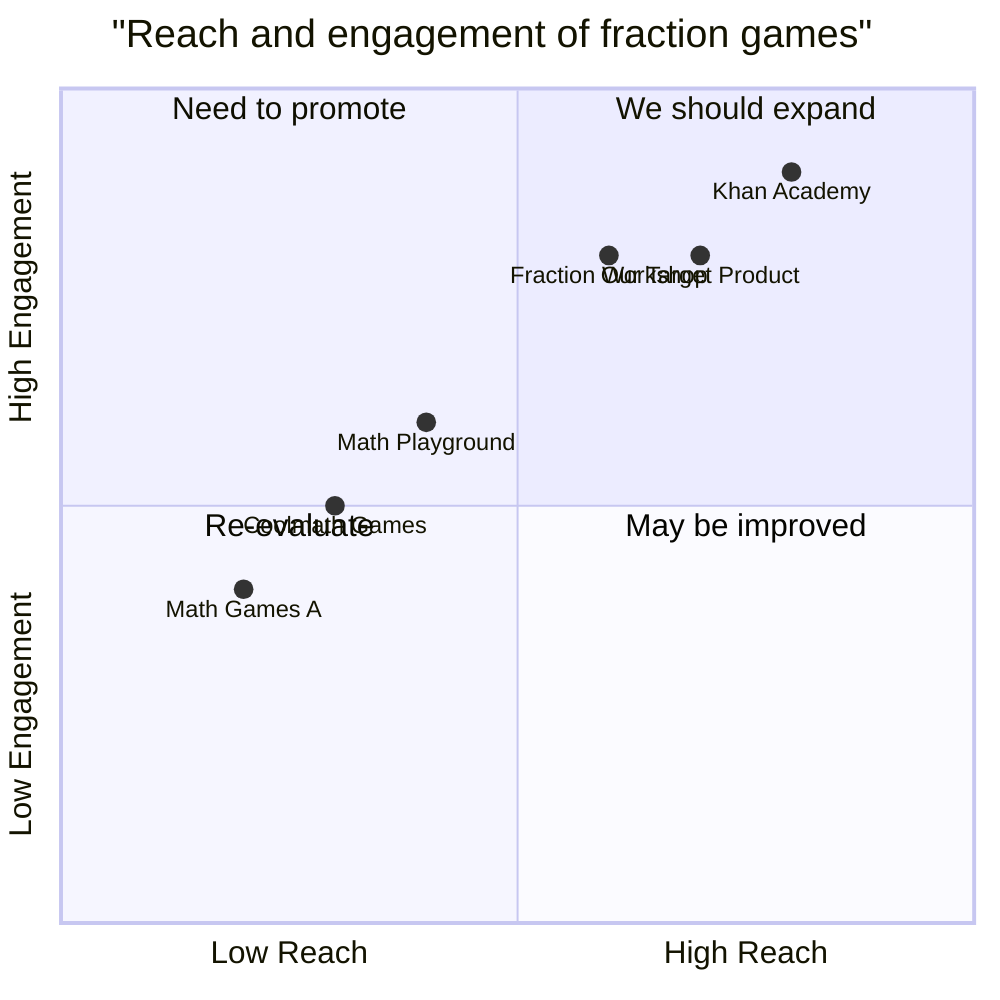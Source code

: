quadrantChart
    title "Reach and engagement of fraction games"
    x-axis "Low Reach" --> "High Reach"
    y-axis "Low Engagement" --> "High Engagement"
    quadrant-1 "We should expand"
    quadrant-2 "Need to promote"
    quadrant-3 "Re-evaluate"
    quadrant-4 "May be improved"
    "Math Games A": [0.2, 0.4]
    "Fraction Workshop": [0.6, 0.8]
    "Math Playground": [0.4, 0.6]
    "Khan Academy": [0.8, 0.9]
    "Coolmath Games": [0.3, 0.5]
    "Our Target Product": [0.7, 0.8]